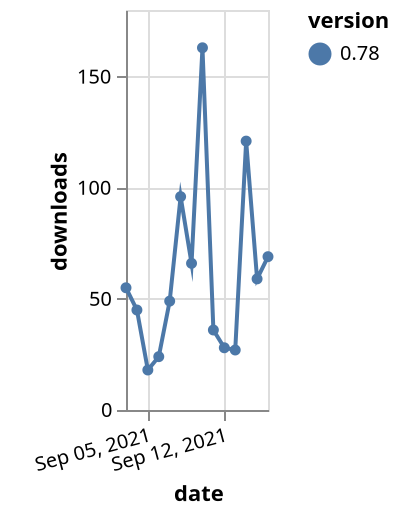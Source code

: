 {"$schema": "https://vega.github.io/schema/vega-lite/v5.json", "description": "A simple bar chart with embedded data.", "data": {"values": [{"date": "2021-09-03", "total": 81216, "delta": 55, "version": "0.78"}, {"date": "2021-09-04", "total": 81261, "delta": 45, "version": "0.78"}, {"date": "2021-09-05", "total": 81279, "delta": 18, "version": "0.78"}, {"date": "2021-09-06", "total": 81303, "delta": 24, "version": "0.78"}, {"date": "2021-09-07", "total": 81352, "delta": 49, "version": "0.78"}, {"date": "2021-09-08", "total": 81448, "delta": 96, "version": "0.78"}, {"date": "2021-09-09", "total": 81514, "delta": 66, "version": "0.78"}, {"date": "2021-09-10", "total": 81677, "delta": 163, "version": "0.78"}, {"date": "2021-09-11", "total": 81713, "delta": 36, "version": "0.78"}, {"date": "2021-09-12", "total": 81741, "delta": 28, "version": "0.78"}, {"date": "2021-09-13", "total": 81768, "delta": 27, "version": "0.78"}, {"date": "2021-09-14", "total": 81889, "delta": 121, "version": "0.78"}, {"date": "2021-09-15", "total": 81948, "delta": 59, "version": "0.78"}, {"date": "2021-09-16", "total": 82017, "delta": 69, "version": "0.78"}]}, "width": "container", "mark": {"type": "line", "point": {"filled": true}}, "encoding": {"x": {"field": "date", "type": "temporal", "timeUnit": "yearmonthdate", "title": "date", "axis": {"labelAngle": -15}}, "y": {"field": "delta", "type": "quantitative", "title": "downloads"}, "color": {"field": "version", "type": "nominal"}, "tooltip": {"field": "delta"}}}